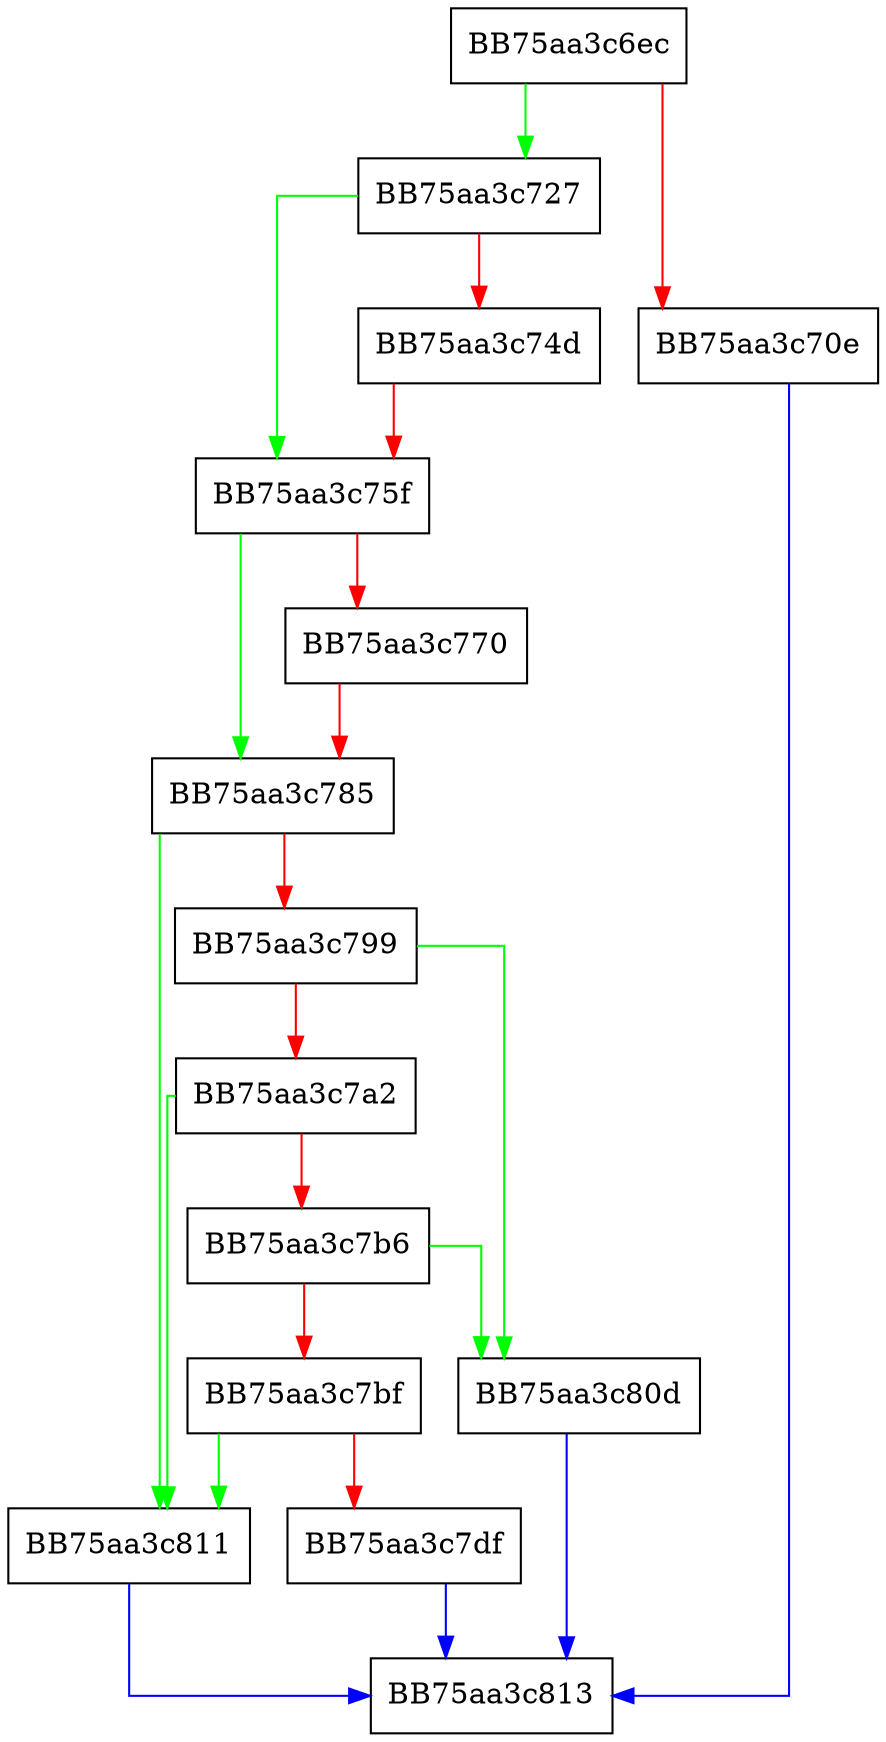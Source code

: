 digraph jspow {
  node [shape="box"];
  graph [splines=ortho];
  BB75aa3c6ec -> BB75aa3c727 [color="green"];
  BB75aa3c6ec -> BB75aa3c70e [color="red"];
  BB75aa3c70e -> BB75aa3c813 [color="blue"];
  BB75aa3c727 -> BB75aa3c75f [color="green"];
  BB75aa3c727 -> BB75aa3c74d [color="red"];
  BB75aa3c74d -> BB75aa3c75f [color="red"];
  BB75aa3c75f -> BB75aa3c785 [color="green"];
  BB75aa3c75f -> BB75aa3c770 [color="red"];
  BB75aa3c770 -> BB75aa3c785 [color="red"];
  BB75aa3c785 -> BB75aa3c811 [color="green"];
  BB75aa3c785 -> BB75aa3c799 [color="red"];
  BB75aa3c799 -> BB75aa3c80d [color="green"];
  BB75aa3c799 -> BB75aa3c7a2 [color="red"];
  BB75aa3c7a2 -> BB75aa3c811 [color="green"];
  BB75aa3c7a2 -> BB75aa3c7b6 [color="red"];
  BB75aa3c7b6 -> BB75aa3c80d [color="green"];
  BB75aa3c7b6 -> BB75aa3c7bf [color="red"];
  BB75aa3c7bf -> BB75aa3c811 [color="green"];
  BB75aa3c7bf -> BB75aa3c7df [color="red"];
  BB75aa3c7df -> BB75aa3c813 [color="blue"];
  BB75aa3c80d -> BB75aa3c813 [color="blue"];
  BB75aa3c811 -> BB75aa3c813 [color="blue"];
}